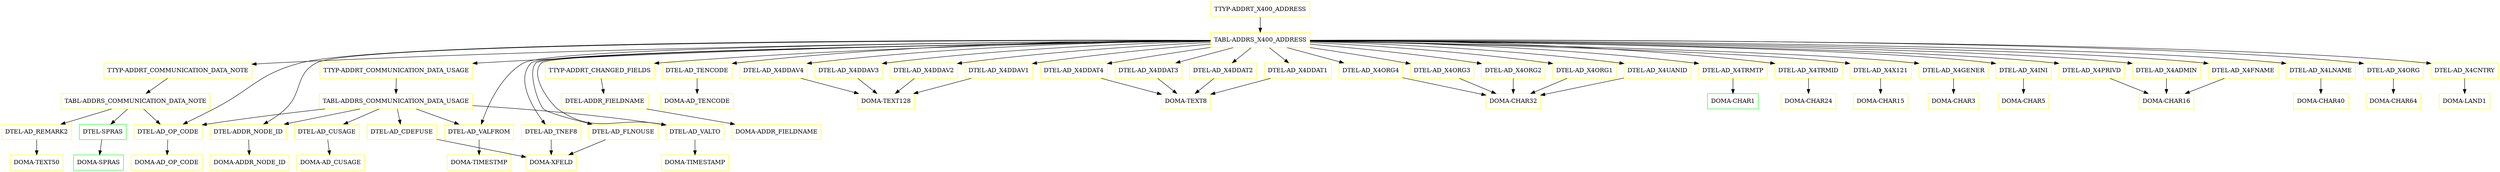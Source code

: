 digraph G {
  "TTYP-ADDRT_X400_ADDRESS" [shape=box,color=yellow];
  "TABL-ADDRS_X400_ADDRESS" [shape=box,color=yellow,URL="./TABL_ADDRS_X400_ADDRESS.html"];
  "DTEL-AD_OP_CODE" [shape=box,color=yellow,URL="./DTEL_AD_OP_CODE.html"];
  "DOMA-AD_OP_CODE" [shape=box,color=yellow,URL="./DOMA_AD_OP_CODE.html"];
  "TTYP-ADDRT_COMMUNICATION_DATA_USAGE" [shape=box,color=yellow,URL="./TTYP_ADDRT_COMMUNICATION_DATA_USAGE.html"];
  "TABL-ADDRS_COMMUNICATION_DATA_USAGE" [shape=box,color=yellow,URL="./TABL_ADDRS_COMMUNICATION_DATA_USAGE.html"];
  "DTEL-ADDR_NODE_ID" [shape=box,color=yellow,URL="./DTEL_ADDR_NODE_ID.html"];
  "DOMA-ADDR_NODE_ID" [shape=box,color=yellow,URL="./DOMA_ADDR_NODE_ID.html"];
  "DTEL-AD_CDEFUSE" [shape=box,color=yellow,URL="./DTEL_AD_CDEFUSE.html"];
  "DOMA-XFELD" [shape=box,color=yellow,URL="./DOMA_XFELD.html"];
  "DTEL-AD_VALFROM" [shape=box,color=yellow,URL="./DTEL_AD_VALFROM.html"];
  "DOMA-TIMESTMP" [shape=box,color=yellow,URL="./DOMA_TIMESTMP.html"];
  "DTEL-AD_VALTO" [shape=box,color=yellow,URL="./DTEL_AD_VALTO.html"];
  "DOMA-TIMESTAMP" [shape=box,color=yellow,URL="./DOMA_TIMESTAMP.html"];
  "DTEL-AD_CUSAGE" [shape=box,color=yellow,URL="./DTEL_AD_CUSAGE.html"];
  "DOMA-AD_CUSAGE" [shape=box,color=yellow,URL="./DOMA_AD_CUSAGE.html"];
  "TTYP-ADDRT_COMMUNICATION_DATA_NOTE" [shape=box,color=yellow,URL="./TTYP_ADDRT_COMMUNICATION_DATA_NOTE.html"];
  "TABL-ADDRS_COMMUNICATION_DATA_NOTE" [shape=box,color=yellow,URL="./TABL_ADDRS_COMMUNICATION_DATA_NOTE.html"];
  "DTEL-AD_REMARK2" [shape=box,color=yellow,URL="./DTEL_AD_REMARK2.html"];
  "DOMA-TEXT50" [shape=box,color=yellow,URL="./DOMA_TEXT50.html"];
  "DTEL-SPRAS" [shape=box,color=green,URL="./DTEL_SPRAS.html"];
  "DOMA-SPRAS" [shape=box,color=green,URL="./DOMA_SPRAS.html"];
  "TTYP-ADDRT_CHANGED_FIELDS" [shape=box,color=yellow,URL="./TTYP_ADDRT_CHANGED_FIELDS.html"];
  "DTEL-ADDR_FIELDNAME" [shape=box,color=yellow,URL="./DTEL_ADDR_FIELDNAME.html"];
  "DOMA-ADDR_FIELDNAME" [shape=box,color=yellow,URL="./DOMA_ADDR_FIELDNAME.html"];
  "DTEL-AD_TNEF8" [shape=box,color=yellow,URL="./DTEL_AD_TNEF8.html"];
  "DTEL-AD_TENCODE" [shape=box,color=yellow,URL="./DTEL_AD_TENCODE.html"];
  "DOMA-AD_TENCODE" [shape=box,color=yellow,URL="./DOMA_AD_TENCODE.html"];
  "DTEL-AD_X4DDAV4" [shape=box,color=yellow,URL="./DTEL_AD_X4DDAV4.html"];
  "DOMA-TEXT128" [shape=box,color=yellow,URL="./DOMA_TEXT128.html"];
  "DTEL-AD_X4DDAT4" [shape=box,color=yellow,URL="./DTEL_AD_X4DDAT4.html"];
  "DOMA-TEXT8" [shape=box,color=yellow,URL="./DOMA_TEXT8.html"];
  "DTEL-AD_X4DDAV3" [shape=box,color=yellow,URL="./DTEL_AD_X4DDAV3.html"];
  "DTEL-AD_X4DDAT3" [shape=box,color=yellow,URL="./DTEL_AD_X4DDAT3.html"];
  "DTEL-AD_X4DDAV2" [shape=box,color=yellow,URL="./DTEL_AD_X4DDAV2.html"];
  "DTEL-AD_X4DDAT2" [shape=box,color=yellow,URL="./DTEL_AD_X4DDAT2.html"];
  "DTEL-AD_X4DDAV1" [shape=box,color=yellow,URL="./DTEL_AD_X4DDAV1.html"];
  "DTEL-AD_X4DDAT1" [shape=box,color=yellow,URL="./DTEL_AD_X4DDAT1.html"];
  "DTEL-AD_X4UANID" [shape=box,color=yellow,URL="./DTEL_AD_X4UANID.html"];
  "DOMA-CHAR32" [shape=box,color=yellow,URL="./DOMA_CHAR32.html"];
  "DTEL-AD_X4TRMTP" [shape=box,color=yellow,URL="./DTEL_AD_X4TRMTP.html"];
  "DOMA-CHAR1" [shape=box,color=green,URL="./DOMA_CHAR1.html"];
  "DTEL-AD_X4TRMID" [shape=box,color=yellow,URL="./DTEL_AD_X4TRMID.html"];
  "DOMA-CHAR24" [shape=box,color=yellow,URL="./DOMA_CHAR24.html"];
  "DTEL-AD_X4X121" [shape=box,color=yellow,URL="./DTEL_AD_X4X121.html"];
  "DOMA-CHAR15" [shape=box,color=yellow,URL="./DOMA_CHAR15.html"];
  "DTEL-AD_X4GENER" [shape=box,color=yellow,URL="./DTEL_AD_X4GENER.html"];
  "DOMA-CHAR3" [shape=box,color=yellow,URL="./DOMA_CHAR3.html"];
  "DTEL-AD_X4INI" [shape=box,color=yellow,URL="./DTEL_AD_X4INI.html"];
  "DOMA-CHAR5" [shape=box,color=yellow,URL="./DOMA_CHAR5.html"];
  "DTEL-AD_X4FNAME" [shape=box,color=yellow,URL="./DTEL_AD_X4FNAME.html"];
  "DOMA-CHAR16" [shape=box,color=yellow,URL="./DOMA_CHAR16.html"];
  "DTEL-AD_X4LNAME" [shape=box,color=yellow,URL="./DTEL_AD_X4LNAME.html"];
  "DOMA-CHAR40" [shape=box,color=yellow,URL="./DOMA_CHAR40.html"];
  "DTEL-AD_X4ORG4" [shape=box,color=yellow,URL="./DTEL_AD_X4ORG4.html"];
  "DTEL-AD_X4ORG3" [shape=box,color=yellow,URL="./DTEL_AD_X4ORG3.html"];
  "DTEL-AD_X4ORG2" [shape=box,color=yellow,URL="./DTEL_AD_X4ORG2.html"];
  "DTEL-AD_X4ORG1" [shape=box,color=yellow,URL="./DTEL_AD_X4ORG1.html"];
  "DTEL-AD_X4ORG" [shape=box,color=yellow,URL="./DTEL_AD_X4ORG.html"];
  "DOMA-CHAR64" [shape=box,color=yellow,URL="./DOMA_CHAR64.html"];
  "DTEL-AD_X4PRIVD" [shape=box,color=yellow,URL="./DTEL_AD_X4PRIVD.html"];
  "DTEL-AD_X4ADMIN" [shape=box,color=yellow,URL="./DTEL_AD_X4ADMIN.html"];
  "DTEL-AD_X4CNTRY" [shape=box,color=yellow,URL="./DTEL_AD_X4CNTRY.html"];
  "DOMA-LAND1" [shape=box,color=yellow,URL="./DOMA_LAND1.html"];
  "DTEL-AD_FLNOUSE" [shape=box,color=yellow,URL="./DTEL_AD_FLNOUSE.html"];
  "TTYP-ADDRT_X400_ADDRESS" -> "TABL-ADDRS_X400_ADDRESS";
  "TABL-ADDRS_X400_ADDRESS" -> "DTEL-ADDR_NODE_ID";
  "TABL-ADDRS_X400_ADDRESS" -> "DTEL-AD_FLNOUSE";
  "TABL-ADDRS_X400_ADDRESS" -> "DTEL-AD_X4CNTRY";
  "TABL-ADDRS_X400_ADDRESS" -> "DTEL-AD_X4ADMIN";
  "TABL-ADDRS_X400_ADDRESS" -> "DTEL-AD_X4PRIVD";
  "TABL-ADDRS_X400_ADDRESS" -> "DTEL-AD_X4ORG";
  "TABL-ADDRS_X400_ADDRESS" -> "DTEL-AD_X4ORG1";
  "TABL-ADDRS_X400_ADDRESS" -> "DTEL-AD_X4ORG2";
  "TABL-ADDRS_X400_ADDRESS" -> "DTEL-AD_X4ORG3";
  "TABL-ADDRS_X400_ADDRESS" -> "DTEL-AD_X4ORG4";
  "TABL-ADDRS_X400_ADDRESS" -> "DTEL-AD_X4LNAME";
  "TABL-ADDRS_X400_ADDRESS" -> "DTEL-AD_X4FNAME";
  "TABL-ADDRS_X400_ADDRESS" -> "DTEL-AD_X4INI";
  "TABL-ADDRS_X400_ADDRESS" -> "DTEL-AD_X4GENER";
  "TABL-ADDRS_X400_ADDRESS" -> "DTEL-AD_X4X121";
  "TABL-ADDRS_X400_ADDRESS" -> "DTEL-AD_X4TRMID";
  "TABL-ADDRS_X400_ADDRESS" -> "DTEL-AD_X4TRMTP";
  "TABL-ADDRS_X400_ADDRESS" -> "DTEL-AD_X4UANID";
  "TABL-ADDRS_X400_ADDRESS" -> "DTEL-AD_X4DDAT1";
  "TABL-ADDRS_X400_ADDRESS" -> "DTEL-AD_X4DDAV1";
  "TABL-ADDRS_X400_ADDRESS" -> "DTEL-AD_X4DDAT2";
  "TABL-ADDRS_X400_ADDRESS" -> "DTEL-AD_X4DDAV2";
  "TABL-ADDRS_X400_ADDRESS" -> "DTEL-AD_X4DDAT3";
  "TABL-ADDRS_X400_ADDRESS" -> "DTEL-AD_X4DDAV3";
  "TABL-ADDRS_X400_ADDRESS" -> "DTEL-AD_X4DDAT4";
  "TABL-ADDRS_X400_ADDRESS" -> "DTEL-AD_X4DDAV4";
  "TABL-ADDRS_X400_ADDRESS" -> "DTEL-AD_TENCODE";
  "TABL-ADDRS_X400_ADDRESS" -> "DTEL-AD_TNEF8";
  "TABL-ADDRS_X400_ADDRESS" -> "DTEL-AD_VALFROM";
  "TABL-ADDRS_X400_ADDRESS" -> "DTEL-AD_VALTO";
  "TABL-ADDRS_X400_ADDRESS" -> "TTYP-ADDRT_CHANGED_FIELDS";
  "TABL-ADDRS_X400_ADDRESS" -> "TTYP-ADDRT_COMMUNICATION_DATA_NOTE";
  "TABL-ADDRS_X400_ADDRESS" -> "TTYP-ADDRT_COMMUNICATION_DATA_USAGE";
  "TABL-ADDRS_X400_ADDRESS" -> "DTEL-AD_OP_CODE";
  "DTEL-AD_OP_CODE" -> "DOMA-AD_OP_CODE";
  "TTYP-ADDRT_COMMUNICATION_DATA_USAGE" -> "TABL-ADDRS_COMMUNICATION_DATA_USAGE";
  "TABL-ADDRS_COMMUNICATION_DATA_USAGE" -> "DTEL-AD_CUSAGE";
  "TABL-ADDRS_COMMUNICATION_DATA_USAGE" -> "DTEL-AD_VALTO";
  "TABL-ADDRS_COMMUNICATION_DATA_USAGE" -> "DTEL-AD_VALFROM";
  "TABL-ADDRS_COMMUNICATION_DATA_USAGE" -> "DTEL-AD_CDEFUSE";
  "TABL-ADDRS_COMMUNICATION_DATA_USAGE" -> "DTEL-ADDR_NODE_ID";
  "TABL-ADDRS_COMMUNICATION_DATA_USAGE" -> "DTEL-AD_OP_CODE";
  "DTEL-ADDR_NODE_ID" -> "DOMA-ADDR_NODE_ID";
  "DTEL-AD_CDEFUSE" -> "DOMA-XFELD";
  "DTEL-AD_VALFROM" -> "DOMA-TIMESTMP";
  "DTEL-AD_VALTO" -> "DOMA-TIMESTAMP";
  "DTEL-AD_CUSAGE" -> "DOMA-AD_CUSAGE";
  "TTYP-ADDRT_COMMUNICATION_DATA_NOTE" -> "TABL-ADDRS_COMMUNICATION_DATA_NOTE";
  "TABL-ADDRS_COMMUNICATION_DATA_NOTE" -> "DTEL-SPRAS";
  "TABL-ADDRS_COMMUNICATION_DATA_NOTE" -> "DTEL-AD_REMARK2";
  "TABL-ADDRS_COMMUNICATION_DATA_NOTE" -> "DTEL-AD_OP_CODE";
  "DTEL-AD_REMARK2" -> "DOMA-TEXT50";
  "DTEL-SPRAS" -> "DOMA-SPRAS";
  "TTYP-ADDRT_CHANGED_FIELDS" -> "DTEL-ADDR_FIELDNAME";
  "DTEL-ADDR_FIELDNAME" -> "DOMA-ADDR_FIELDNAME";
  "DTEL-AD_TNEF8" -> "DOMA-XFELD";
  "DTEL-AD_TENCODE" -> "DOMA-AD_TENCODE";
  "DTEL-AD_X4DDAV4" -> "DOMA-TEXT128";
  "DTEL-AD_X4DDAT4" -> "DOMA-TEXT8";
  "DTEL-AD_X4DDAV3" -> "DOMA-TEXT128";
  "DTEL-AD_X4DDAT3" -> "DOMA-TEXT8";
  "DTEL-AD_X4DDAV2" -> "DOMA-TEXT128";
  "DTEL-AD_X4DDAT2" -> "DOMA-TEXT8";
  "DTEL-AD_X4DDAV1" -> "DOMA-TEXT128";
  "DTEL-AD_X4DDAT1" -> "DOMA-TEXT8";
  "DTEL-AD_X4UANID" -> "DOMA-CHAR32";
  "DTEL-AD_X4TRMTP" -> "DOMA-CHAR1";
  "DTEL-AD_X4TRMID" -> "DOMA-CHAR24";
  "DTEL-AD_X4X121" -> "DOMA-CHAR15";
  "DTEL-AD_X4GENER" -> "DOMA-CHAR3";
  "DTEL-AD_X4INI" -> "DOMA-CHAR5";
  "DTEL-AD_X4FNAME" -> "DOMA-CHAR16";
  "DTEL-AD_X4LNAME" -> "DOMA-CHAR40";
  "DTEL-AD_X4ORG4" -> "DOMA-CHAR32";
  "DTEL-AD_X4ORG3" -> "DOMA-CHAR32";
  "DTEL-AD_X4ORG2" -> "DOMA-CHAR32";
  "DTEL-AD_X4ORG1" -> "DOMA-CHAR32";
  "DTEL-AD_X4ORG" -> "DOMA-CHAR64";
  "DTEL-AD_X4PRIVD" -> "DOMA-CHAR16";
  "DTEL-AD_X4ADMIN" -> "DOMA-CHAR16";
  "DTEL-AD_X4CNTRY" -> "DOMA-LAND1";
  "DTEL-AD_FLNOUSE" -> "DOMA-XFELD";
}
